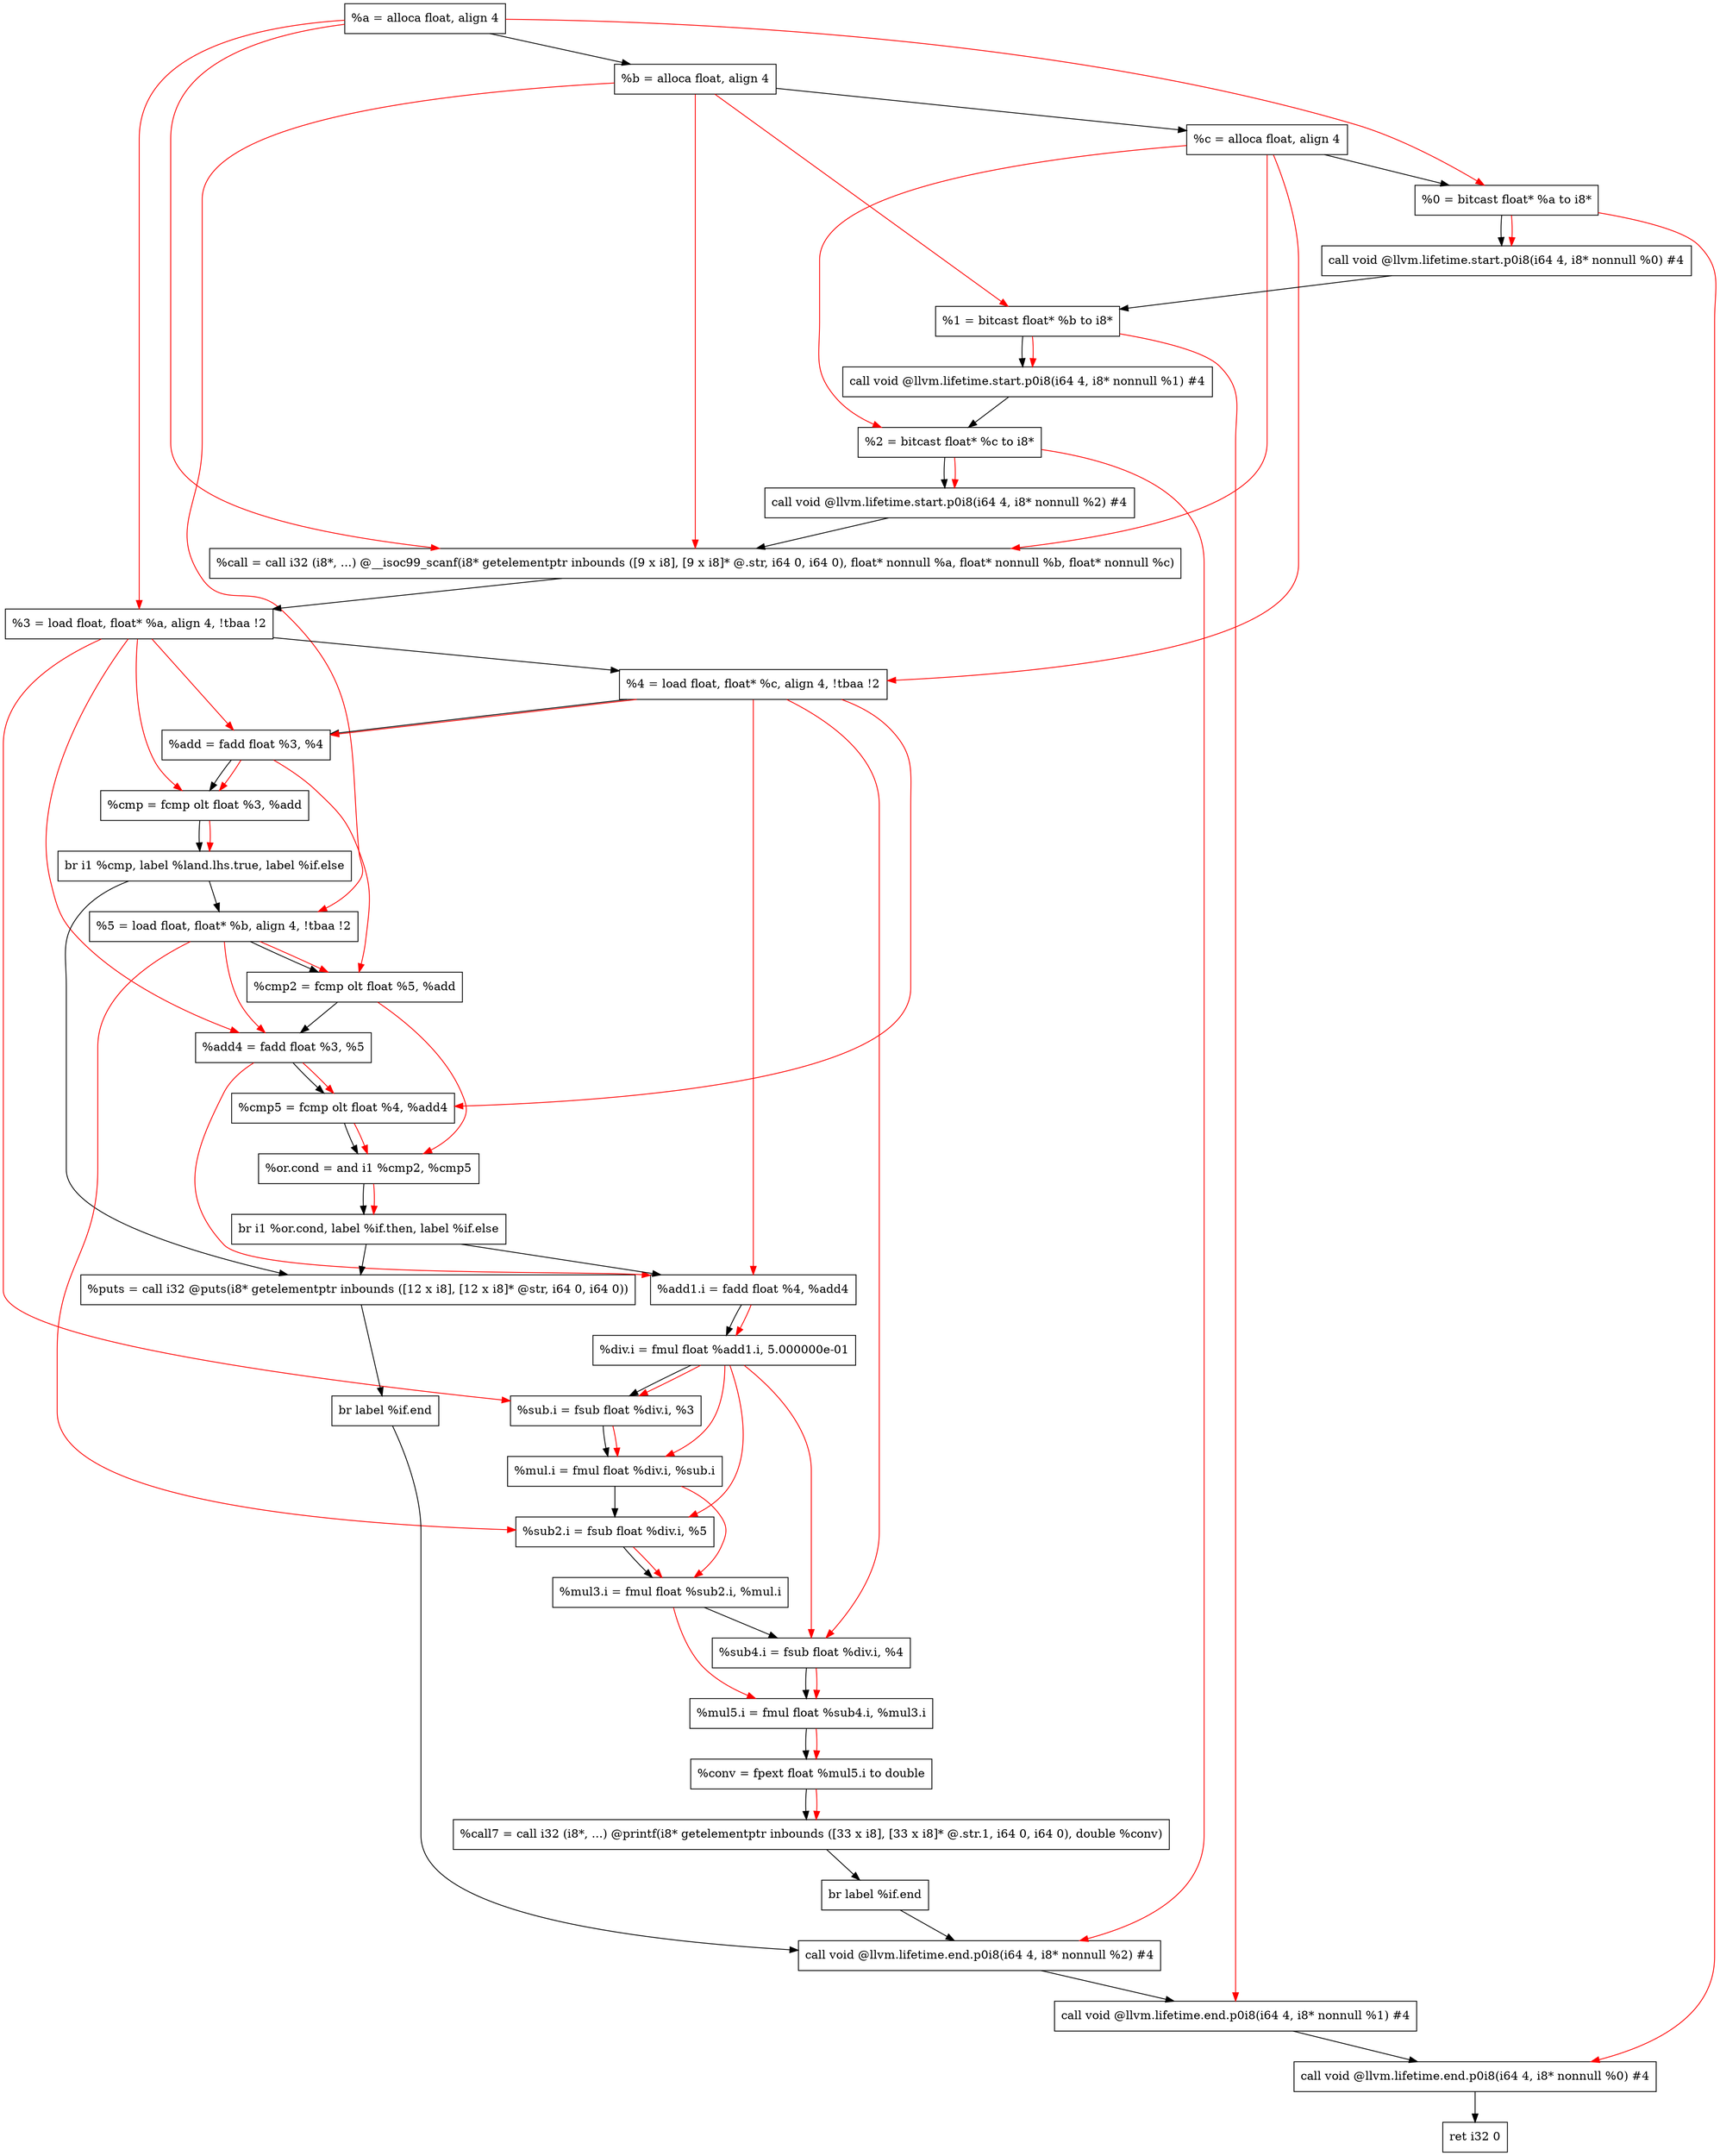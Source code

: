 digraph "CDFG for'main' function" {
	Node0x5558b6e7d578[shape=record, label="  %a = alloca float, align 4"];
	Node0x5558b6e7dc08[shape=record, label="  %b = alloca float, align 4"];
	Node0x5558b6e7dc88[shape=record, label="  %c = alloca float, align 4"];
	Node0x5558b6e7dd08[shape=record, label="  %0 = bitcast float* %a to i8*"];
	Node0x5558b6e7df48[shape=record, label="  call void @llvm.lifetime.start.p0i8(i64 4, i8* nonnull %0) #4"];
	Node0x5558b6e7e008[shape=record, label="  %1 = bitcast float* %b to i8*"];
	Node0x5558b6e7e0b8[shape=record, label="  call void @llvm.lifetime.start.p0i8(i64 4, i8* nonnull %1) #4"];
	Node0x5558b6e7e178[shape=record, label="  %2 = bitcast float* %c to i8*"];
	Node0x5558b6e7e238[shape=record, label="  call void @llvm.lifetime.start.p0i8(i64 4, i8* nonnull %2) #4"];
	Node0x5558b6e7e6d8[shape=record, label="  %call = call i32 (i8*, ...) @__isoc99_scanf(i8* getelementptr inbounds ([9 x i8], [9 x i8]* @.str, i64 0, i64 0), float* nonnull %a, float* nonnull %b, float* nonnull %c)"];
	Node0x5558b6e7e798[shape=record, label="  %3 = load float, float* %a, align 4, !tbaa !2"];
	Node0x5558b6e7f688[shape=record, label="  %4 = load float, float* %c, align 4, !tbaa !2"];
	Node0x5558b6e7fd60[shape=record, label="  %add = fadd float %3, %4"];
	Node0x5558b6e7fdf0[shape=record, label="  %cmp = fcmp olt float %3, %add"];
	Node0x5558b6e11588[shape=record, label="  br i1 %cmp, label %land.lhs.true, label %if.else"];
	Node0x5558b6e7feb8[shape=record, label="  %5 = load float, float* %b, align 4, !tbaa !2"];
	Node0x5558b6e80000[shape=record, label="  %cmp2 = fcmp olt float %5, %add"];
	Node0x5558b6e80090[shape=record, label="  %add4 = fadd float %3, %5"];
	Node0x5558b6e80120[shape=record, label="  %cmp5 = fcmp olt float %4, %add4"];
	Node0x5558b6e801b0[shape=record, label="  %or.cond = and i1 %cmp2, %cmp5"];
	Node0x5558b6e804c8[shape=record, label="  br i1 %or.cond, label %if.then, label %if.else"];
	Node0x5558b6e80540[shape=record, label="  %add1.i = fadd float %4, %add4"];
	Node0x5558b6e805f0[shape=record, label="  %div.i = fmul float %add1.i, 5.000000e-01"];
	Node0x5558b6e80660[shape=record, label="  %sub.i = fsub float %div.i, %3"];
	Node0x5558b6e806f0[shape=record, label="  %mul.i = fmul float %div.i, %sub.i"];
	Node0x5558b6e80780[shape=record, label="  %sub2.i = fsub float %div.i, %5"];
	Node0x5558b6e80810[shape=record, label="  %mul3.i = fmul float %sub2.i, %mul.i"];
	Node0x5558b6e808a0[shape=record, label="  %sub4.i = fsub float %div.i, %4"];
	Node0x5558b6e80930[shape=record, label="  %mul5.i = fmul float %sub4.i, %mul3.i"];
	Node0x5558b6e80438[shape=record, label="  %conv = fpext float %mul5.i to double"];
	Node0x5558b6e80bb8[shape=record, label="  %call7 = call i32 (i8*, ...) @printf(i8* getelementptr inbounds ([33 x i8], [33 x i8]* @.str.1, i64 0, i64 0), double %conv)"];
	Node0x5558b6e81088[shape=record, label="  br label %if.end"];
	Node0x5558b6e81a70[shape=record, label="  %puts = call i32 @puts(i8* getelementptr inbounds ([12 x i8], [12 x i8]* @str, i64 0, i64 0))"];
	Node0x5558b6e81b48[shape=record, label="  br label %if.end"];
	Node0x5558b6e81c98[shape=record, label="  call void @llvm.lifetime.end.p0i8(i64 4, i8* nonnull %2) #4"];
	Node0x5558b6e81da8[shape=record, label="  call void @llvm.lifetime.end.p0i8(i64 4, i8* nonnull %1) #4"];
	Node0x5558b6e81eb8[shape=record, label="  call void @llvm.lifetime.end.p0i8(i64 4, i8* nonnull %0) #4"];
	Node0x5558b6e81028[shape=record, label="  ret i32 0"];
	Node0x5558b6e7d578 -> Node0x5558b6e7dc08
	Node0x5558b6e7dc08 -> Node0x5558b6e7dc88
	Node0x5558b6e7dc88 -> Node0x5558b6e7dd08
	Node0x5558b6e7dd08 -> Node0x5558b6e7df48
	Node0x5558b6e7df48 -> Node0x5558b6e7e008
	Node0x5558b6e7e008 -> Node0x5558b6e7e0b8
	Node0x5558b6e7e0b8 -> Node0x5558b6e7e178
	Node0x5558b6e7e178 -> Node0x5558b6e7e238
	Node0x5558b6e7e238 -> Node0x5558b6e7e6d8
	Node0x5558b6e7e6d8 -> Node0x5558b6e7e798
	Node0x5558b6e7e798 -> Node0x5558b6e7f688
	Node0x5558b6e7f688 -> Node0x5558b6e7fd60
	Node0x5558b6e7fd60 -> Node0x5558b6e7fdf0
	Node0x5558b6e7fdf0 -> Node0x5558b6e11588
	Node0x5558b6e11588 -> Node0x5558b6e7feb8
	Node0x5558b6e11588 -> Node0x5558b6e81a70
	Node0x5558b6e7feb8 -> Node0x5558b6e80000
	Node0x5558b6e80000 -> Node0x5558b6e80090
	Node0x5558b6e80090 -> Node0x5558b6e80120
	Node0x5558b6e80120 -> Node0x5558b6e801b0
	Node0x5558b6e801b0 -> Node0x5558b6e804c8
	Node0x5558b6e804c8 -> Node0x5558b6e80540
	Node0x5558b6e804c8 -> Node0x5558b6e81a70
	Node0x5558b6e80540 -> Node0x5558b6e805f0
	Node0x5558b6e805f0 -> Node0x5558b6e80660
	Node0x5558b6e80660 -> Node0x5558b6e806f0
	Node0x5558b6e806f0 -> Node0x5558b6e80780
	Node0x5558b6e80780 -> Node0x5558b6e80810
	Node0x5558b6e80810 -> Node0x5558b6e808a0
	Node0x5558b6e808a0 -> Node0x5558b6e80930
	Node0x5558b6e80930 -> Node0x5558b6e80438
	Node0x5558b6e80438 -> Node0x5558b6e80bb8
	Node0x5558b6e80bb8 -> Node0x5558b6e81088
	Node0x5558b6e81088 -> Node0x5558b6e81c98
	Node0x5558b6e81a70 -> Node0x5558b6e81b48
	Node0x5558b6e81b48 -> Node0x5558b6e81c98
	Node0x5558b6e81c98 -> Node0x5558b6e81da8
	Node0x5558b6e81da8 -> Node0x5558b6e81eb8
	Node0x5558b6e81eb8 -> Node0x5558b6e81028
edge [color=red]
	Node0x5558b6e7d578 -> Node0x5558b6e7dd08
	Node0x5558b6e7dd08 -> Node0x5558b6e7df48
	Node0x5558b6e7dc08 -> Node0x5558b6e7e008
	Node0x5558b6e7e008 -> Node0x5558b6e7e0b8
	Node0x5558b6e7dc88 -> Node0x5558b6e7e178
	Node0x5558b6e7e178 -> Node0x5558b6e7e238
	Node0x5558b6e7d578 -> Node0x5558b6e7e6d8
	Node0x5558b6e7dc08 -> Node0x5558b6e7e6d8
	Node0x5558b6e7dc88 -> Node0x5558b6e7e6d8
	Node0x5558b6e7d578 -> Node0x5558b6e7e798
	Node0x5558b6e7dc88 -> Node0x5558b6e7f688
	Node0x5558b6e7e798 -> Node0x5558b6e7fd60
	Node0x5558b6e7f688 -> Node0x5558b6e7fd60
	Node0x5558b6e7e798 -> Node0x5558b6e7fdf0
	Node0x5558b6e7fd60 -> Node0x5558b6e7fdf0
	Node0x5558b6e7fdf0 -> Node0x5558b6e11588
	Node0x5558b6e7dc08 -> Node0x5558b6e7feb8
	Node0x5558b6e7feb8 -> Node0x5558b6e80000
	Node0x5558b6e7fd60 -> Node0x5558b6e80000
	Node0x5558b6e7e798 -> Node0x5558b6e80090
	Node0x5558b6e7feb8 -> Node0x5558b6e80090
	Node0x5558b6e7f688 -> Node0x5558b6e80120
	Node0x5558b6e80090 -> Node0x5558b6e80120
	Node0x5558b6e80000 -> Node0x5558b6e801b0
	Node0x5558b6e80120 -> Node0x5558b6e801b0
	Node0x5558b6e801b0 -> Node0x5558b6e804c8
	Node0x5558b6e7f688 -> Node0x5558b6e80540
	Node0x5558b6e80090 -> Node0x5558b6e80540
	Node0x5558b6e80540 -> Node0x5558b6e805f0
	Node0x5558b6e805f0 -> Node0x5558b6e80660
	Node0x5558b6e7e798 -> Node0x5558b6e80660
	Node0x5558b6e805f0 -> Node0x5558b6e806f0
	Node0x5558b6e80660 -> Node0x5558b6e806f0
	Node0x5558b6e805f0 -> Node0x5558b6e80780
	Node0x5558b6e7feb8 -> Node0x5558b6e80780
	Node0x5558b6e80780 -> Node0x5558b6e80810
	Node0x5558b6e806f0 -> Node0x5558b6e80810
	Node0x5558b6e805f0 -> Node0x5558b6e808a0
	Node0x5558b6e7f688 -> Node0x5558b6e808a0
	Node0x5558b6e808a0 -> Node0x5558b6e80930
	Node0x5558b6e80810 -> Node0x5558b6e80930
	Node0x5558b6e80930 -> Node0x5558b6e80438
	Node0x5558b6e80438 -> Node0x5558b6e80bb8
	Node0x5558b6e7e178 -> Node0x5558b6e81c98
	Node0x5558b6e7e008 -> Node0x5558b6e81da8
	Node0x5558b6e7dd08 -> Node0x5558b6e81eb8
}
